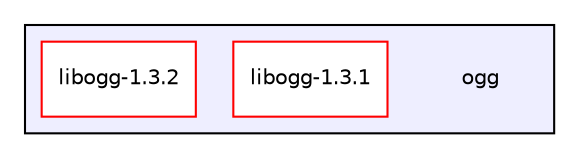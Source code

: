 digraph "ogg" {
  compound=true
  node [ fontsize="10", fontname="Helvetica"];
  edge [ labelfontsize="10", labelfontname="Helvetica"];
  subgraph clusterdir_41378b6d92611aa4ceba523cfacb5cb3 {
    graph [ bgcolor="#eeeeff", pencolor="black", label="" URL="dir_41378b6d92611aa4ceba523cfacb5cb3.html"];
    dir_41378b6d92611aa4ceba523cfacb5cb3 [shape=plaintext label="ogg"];
    dir_e102c731f406fba815c31faf6598ff6c [shape=box label="libogg-1.3.1" color="red" fillcolor="white" style="filled" URL="dir_e102c731f406fba815c31faf6598ff6c.html"];
    dir_6d9cdabc2762398cff6166662d00c40b [shape=box label="libogg-1.3.2" color="red" fillcolor="white" style="filled" URL="dir_6d9cdabc2762398cff6166662d00c40b.html"];
  }
}
